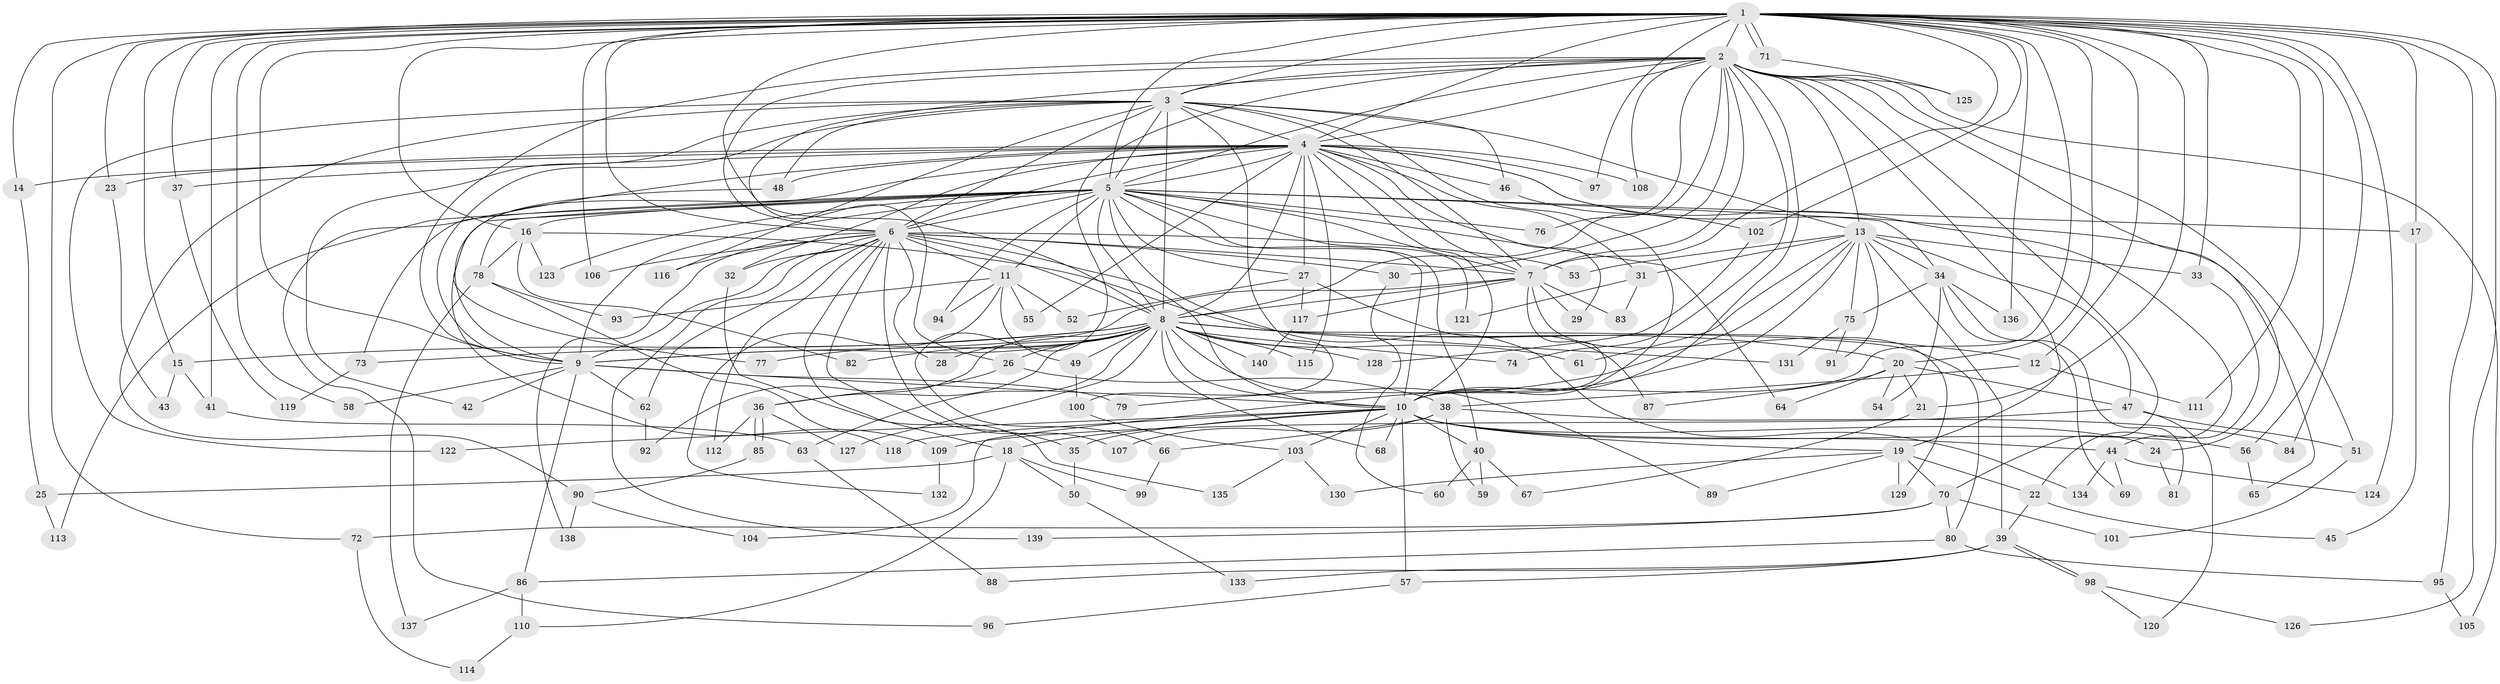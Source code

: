 // Generated by graph-tools (version 1.1) at 2025/25/03/09/25 03:25:42]
// undirected, 140 vertices, 305 edges
graph export_dot {
graph [start="1"]
  node [color=gray90,style=filled];
  1;
  2;
  3;
  4;
  5;
  6;
  7;
  8;
  9;
  10;
  11;
  12;
  13;
  14;
  15;
  16;
  17;
  18;
  19;
  20;
  21;
  22;
  23;
  24;
  25;
  26;
  27;
  28;
  29;
  30;
  31;
  32;
  33;
  34;
  35;
  36;
  37;
  38;
  39;
  40;
  41;
  42;
  43;
  44;
  45;
  46;
  47;
  48;
  49;
  50;
  51;
  52;
  53;
  54;
  55;
  56;
  57;
  58;
  59;
  60;
  61;
  62;
  63;
  64;
  65;
  66;
  67;
  68;
  69;
  70;
  71;
  72;
  73;
  74;
  75;
  76;
  77;
  78;
  79;
  80;
  81;
  82;
  83;
  84;
  85;
  86;
  87;
  88;
  89;
  90;
  91;
  92;
  93;
  94;
  95;
  96;
  97;
  98;
  99;
  100;
  101;
  102;
  103;
  104;
  105;
  106;
  107;
  108;
  109;
  110;
  111;
  112;
  113;
  114;
  115;
  116;
  117;
  118;
  119;
  120;
  121;
  122;
  123;
  124;
  125;
  126;
  127;
  128;
  129;
  130;
  131;
  132;
  133;
  134;
  135;
  136;
  137;
  138;
  139;
  140;
  1 -- 2;
  1 -- 3;
  1 -- 4;
  1 -- 5;
  1 -- 6;
  1 -- 7;
  1 -- 8;
  1 -- 9;
  1 -- 10;
  1 -- 12;
  1 -- 14;
  1 -- 15;
  1 -- 16;
  1 -- 17;
  1 -- 20;
  1 -- 21;
  1 -- 23;
  1 -- 33;
  1 -- 37;
  1 -- 41;
  1 -- 56;
  1 -- 58;
  1 -- 71;
  1 -- 71;
  1 -- 72;
  1 -- 84;
  1 -- 95;
  1 -- 97;
  1 -- 102;
  1 -- 106;
  1 -- 111;
  1 -- 124;
  1 -- 126;
  1 -- 136;
  2 -- 3;
  2 -- 4;
  2 -- 5;
  2 -- 6;
  2 -- 7;
  2 -- 8;
  2 -- 9;
  2 -- 10;
  2 -- 13;
  2 -- 19;
  2 -- 24;
  2 -- 26;
  2 -- 30;
  2 -- 51;
  2 -- 66;
  2 -- 70;
  2 -- 74;
  2 -- 76;
  2 -- 105;
  2 -- 108;
  2 -- 125;
  3 -- 4;
  3 -- 5;
  3 -- 6;
  3 -- 7;
  3 -- 8;
  3 -- 9;
  3 -- 10;
  3 -- 13;
  3 -- 42;
  3 -- 46;
  3 -- 48;
  3 -- 90;
  3 -- 100;
  3 -- 116;
  3 -- 122;
  4 -- 5;
  4 -- 6;
  4 -- 7;
  4 -- 8;
  4 -- 9;
  4 -- 10;
  4 -- 14;
  4 -- 22;
  4 -- 23;
  4 -- 27;
  4 -- 29;
  4 -- 31;
  4 -- 32;
  4 -- 37;
  4 -- 46;
  4 -- 48;
  4 -- 55;
  4 -- 65;
  4 -- 96;
  4 -- 97;
  4 -- 108;
  4 -- 115;
  5 -- 6;
  5 -- 7;
  5 -- 8;
  5 -- 9;
  5 -- 10;
  5 -- 11;
  5 -- 16;
  5 -- 17;
  5 -- 27;
  5 -- 34;
  5 -- 40;
  5 -- 64;
  5 -- 73;
  5 -- 76;
  5 -- 78;
  5 -- 94;
  5 -- 109;
  5 -- 113;
  5 -- 121;
  5 -- 123;
  5 -- 134;
  6 -- 7;
  6 -- 8;
  6 -- 9;
  6 -- 10;
  6 -- 11;
  6 -- 18;
  6 -- 28;
  6 -- 30;
  6 -- 32;
  6 -- 35;
  6 -- 53;
  6 -- 62;
  6 -- 106;
  6 -- 107;
  6 -- 112;
  6 -- 116;
  6 -- 138;
  6 -- 139;
  7 -- 8;
  7 -- 9;
  7 -- 10;
  7 -- 29;
  7 -- 83;
  7 -- 117;
  7 -- 129;
  8 -- 9;
  8 -- 10;
  8 -- 12;
  8 -- 15;
  8 -- 20;
  8 -- 26;
  8 -- 28;
  8 -- 36;
  8 -- 49;
  8 -- 61;
  8 -- 63;
  8 -- 68;
  8 -- 73;
  8 -- 74;
  8 -- 77;
  8 -- 80;
  8 -- 82;
  8 -- 89;
  8 -- 92;
  8 -- 115;
  8 -- 127;
  8 -- 128;
  8 -- 140;
  9 -- 10;
  9 -- 42;
  9 -- 58;
  9 -- 62;
  9 -- 79;
  9 -- 86;
  10 -- 18;
  10 -- 19;
  10 -- 24;
  10 -- 35;
  10 -- 40;
  10 -- 44;
  10 -- 56;
  10 -- 57;
  10 -- 68;
  10 -- 103;
  10 -- 118;
  10 -- 122;
  11 -- 49;
  11 -- 52;
  11 -- 55;
  11 -- 93;
  11 -- 94;
  11 -- 132;
  12 -- 38;
  12 -- 111;
  13 -- 31;
  13 -- 33;
  13 -- 34;
  13 -- 39;
  13 -- 47;
  13 -- 53;
  13 -- 61;
  13 -- 75;
  13 -- 79;
  13 -- 91;
  13 -- 104;
  14 -- 25;
  15 -- 41;
  15 -- 43;
  16 -- 78;
  16 -- 82;
  16 -- 123;
  16 -- 131;
  17 -- 45;
  18 -- 25;
  18 -- 50;
  18 -- 99;
  18 -- 110;
  19 -- 22;
  19 -- 70;
  19 -- 89;
  19 -- 129;
  19 -- 130;
  20 -- 21;
  20 -- 47;
  20 -- 54;
  20 -- 64;
  20 -- 87;
  21 -- 67;
  22 -- 39;
  22 -- 45;
  23 -- 43;
  24 -- 81;
  25 -- 113;
  26 -- 36;
  26 -- 38;
  27 -- 52;
  27 -- 87;
  27 -- 117;
  30 -- 60;
  31 -- 83;
  31 -- 121;
  32 -- 135;
  33 -- 44;
  34 -- 54;
  34 -- 69;
  34 -- 75;
  34 -- 81;
  34 -- 136;
  35 -- 50;
  36 -- 85;
  36 -- 85;
  36 -- 112;
  36 -- 127;
  37 -- 119;
  38 -- 59;
  38 -- 66;
  38 -- 84;
  38 -- 107;
  39 -- 57;
  39 -- 88;
  39 -- 98;
  39 -- 98;
  39 -- 133;
  40 -- 59;
  40 -- 60;
  40 -- 67;
  41 -- 63;
  44 -- 69;
  44 -- 124;
  44 -- 134;
  46 -- 102;
  47 -- 51;
  47 -- 109;
  47 -- 120;
  48 -- 77;
  49 -- 100;
  50 -- 133;
  51 -- 101;
  56 -- 65;
  57 -- 96;
  62 -- 92;
  63 -- 88;
  66 -- 99;
  70 -- 72;
  70 -- 80;
  70 -- 101;
  70 -- 139;
  71 -- 125;
  72 -- 114;
  73 -- 119;
  75 -- 91;
  75 -- 131;
  78 -- 93;
  78 -- 118;
  78 -- 137;
  80 -- 86;
  80 -- 95;
  85 -- 90;
  86 -- 110;
  86 -- 137;
  90 -- 104;
  90 -- 138;
  95 -- 105;
  98 -- 120;
  98 -- 126;
  100 -- 103;
  102 -- 128;
  103 -- 130;
  103 -- 135;
  109 -- 132;
  110 -- 114;
  117 -- 140;
}
